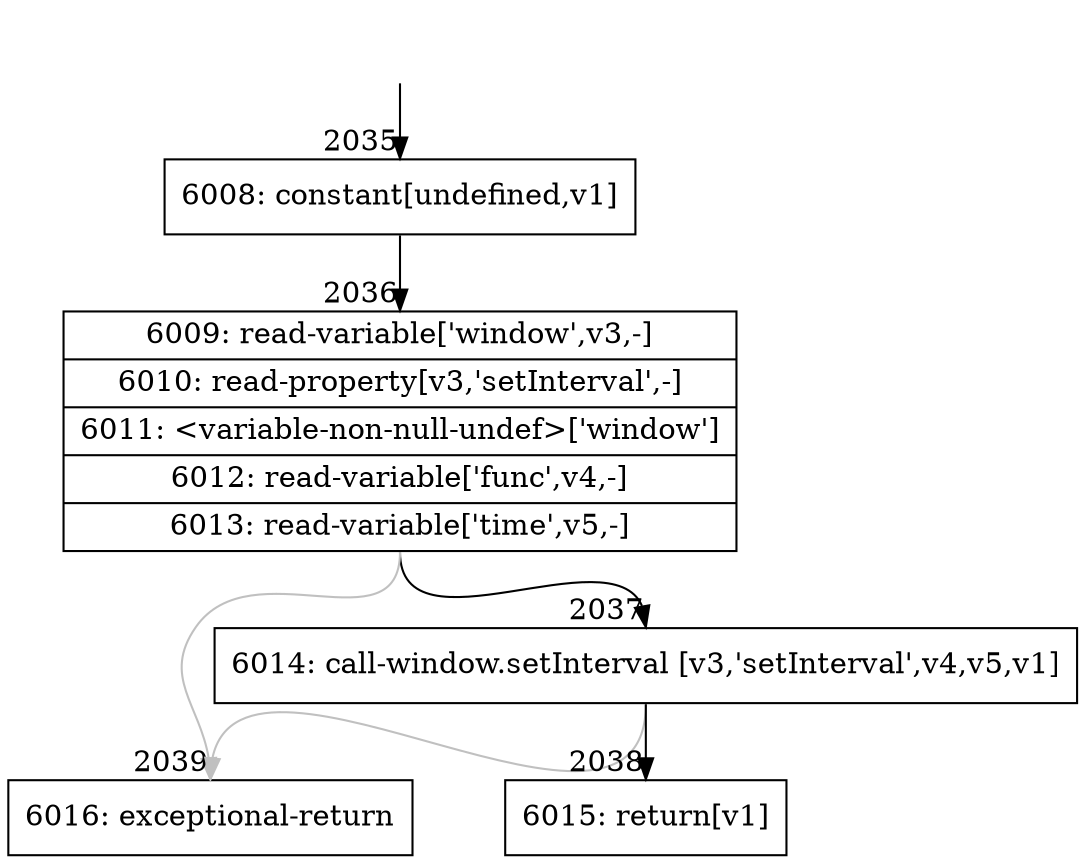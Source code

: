 digraph {
rankdir="TD"
BB_entry235[shape=none,label=""];
BB_entry235 -> BB2035 [tailport=s, headport=n, headlabel="    2035"]
BB2035 [shape=record label="{6008: constant[undefined,v1]}" ] 
BB2035 -> BB2036 [tailport=s, headport=n, headlabel="      2036"]
BB2036 [shape=record label="{6009: read-variable['window',v3,-]|6010: read-property[v3,'setInterval',-]|6011: \<variable-non-null-undef\>['window']|6012: read-variable['func',v4,-]|6013: read-variable['time',v5,-]}" ] 
BB2036 -> BB2037 [tailport=s, headport=n, headlabel="      2037"]
BB2036 -> BB2039 [tailport=s, headport=n, color=gray, headlabel="      2039"]
BB2037 [shape=record label="{6014: call-window.setInterval [v3,'setInterval',v4,v5,v1]}" ] 
BB2037 -> BB2038 [tailport=s, headport=n, headlabel="      2038"]
BB2037 -> BB2039 [tailport=s, headport=n, color=gray]
BB2038 [shape=record label="{6015: return[v1]}" ] 
BB2039 [shape=record label="{6016: exceptional-return}" ] 
//#$~ 2362
}
